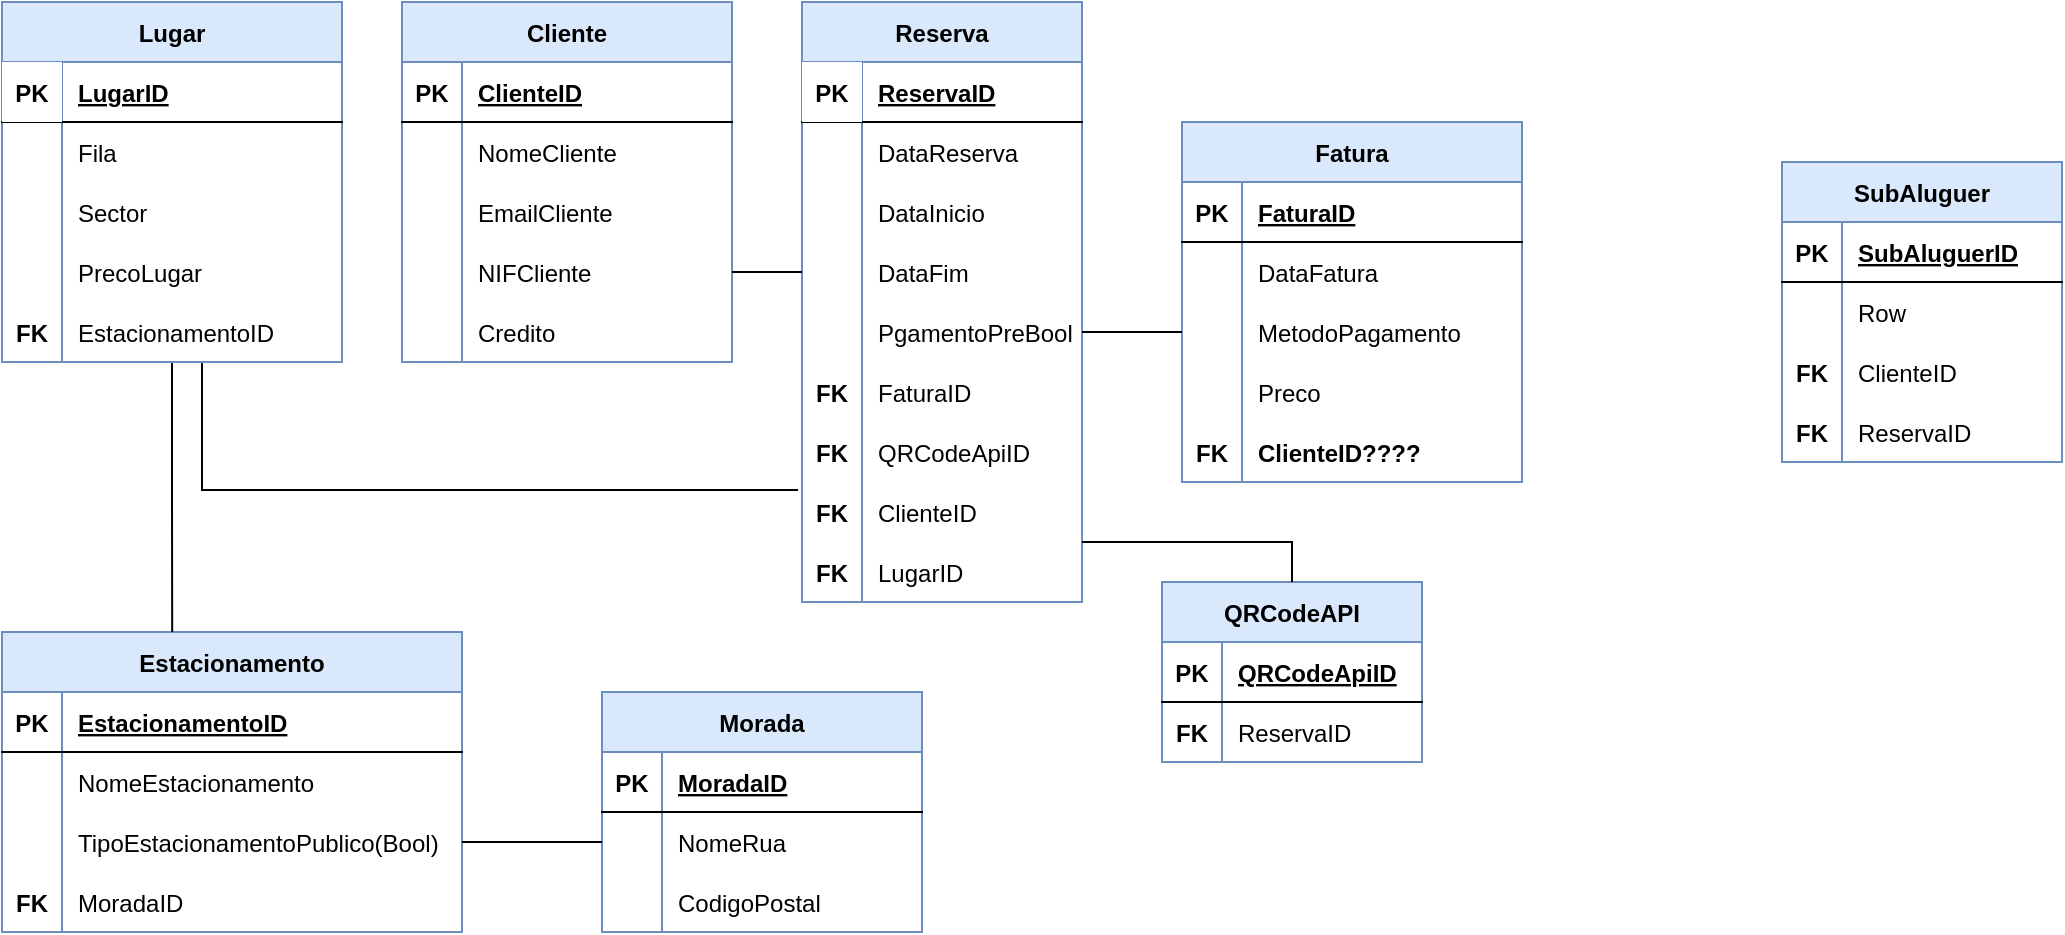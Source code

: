 <mxfile version="14.2.7" type="device"><diagram id="R2lEEEUBdFMjLlhIrx00" name="Page-1"><mxGraphModel dx="868" dy="450" grid="1" gridSize="10" guides="1" tooltips="1" connect="1" arrows="1" fold="1" page="1" pageScale="1" pageWidth="1169" pageHeight="827" math="0" shadow="0" extFonts="Permanent Marker^https://fonts.googleapis.com/css?family=Permanent+Marker"><root><mxCell id="0"/><mxCell id="1" parent="0"/><mxCell id="C-vyLk0tnHw3VtMMgP7b-2" value="Reserva" style="shape=table;startSize=30;container=1;collapsible=1;childLayout=tableLayout;fixedRows=1;rowLines=0;fontStyle=1;align=center;resizeLast=1;fillColor=#dae8fc;strokeColor=#6c8ebf;" parent="1" vertex="1"><mxGeometry x="420" y="20" width="140" height="300" as="geometry"/></mxCell><mxCell id="C-vyLk0tnHw3VtMMgP7b-3" value="" style="shape=partialRectangle;collapsible=0;dropTarget=0;pointerEvents=0;fillColor=none;points=[[0,0.5],[1,0.5]];portConstraint=eastwest;top=0;left=0;right=0;bottom=1;" parent="C-vyLk0tnHw3VtMMgP7b-2" vertex="1"><mxGeometry y="30" width="140" height="30" as="geometry"/></mxCell><mxCell id="C-vyLk0tnHw3VtMMgP7b-4" value="PK" style="shape=partialRectangle;overflow=hidden;connectable=0;top=0;left=0;bottom=0;right=0;fontStyle=1;" parent="C-vyLk0tnHw3VtMMgP7b-3" vertex="1"><mxGeometry width="30" height="30" as="geometry"/></mxCell><mxCell id="C-vyLk0tnHw3VtMMgP7b-5" value="ReservaID" style="shape=partialRectangle;overflow=hidden;connectable=0;fillColor=none;top=0;left=0;bottom=0;right=0;align=left;spacingLeft=6;fontStyle=5;" parent="C-vyLk0tnHw3VtMMgP7b-3" vertex="1"><mxGeometry x="30" width="110" height="30" as="geometry"/></mxCell><mxCell id="5DGqNaXaLJVmH2-DQKQj-67" value="" style="shape=partialRectangle;collapsible=0;dropTarget=0;pointerEvents=0;fillColor=none;top=0;left=0;bottom=0;right=0;points=[[0,0.5],[1,0.5]];portConstraint=eastwest;" vertex="1" parent="C-vyLk0tnHw3VtMMgP7b-2"><mxGeometry y="60" width="140" height="30" as="geometry"/></mxCell><mxCell id="5DGqNaXaLJVmH2-DQKQj-68" value="" style="shape=partialRectangle;connectable=0;fillColor=none;top=0;left=0;bottom=0;right=0;editable=1;overflow=hidden;" vertex="1" parent="5DGqNaXaLJVmH2-DQKQj-67"><mxGeometry width="30" height="30" as="geometry"/></mxCell><mxCell id="5DGqNaXaLJVmH2-DQKQj-69" value="DataReserva" style="shape=partialRectangle;connectable=0;fillColor=none;top=0;left=0;bottom=0;right=0;align=left;spacingLeft=6;overflow=hidden;" vertex="1" parent="5DGqNaXaLJVmH2-DQKQj-67"><mxGeometry x="30" width="110" height="30" as="geometry"/></mxCell><mxCell id="X6rjlb1_xEV-pPNUzTjB-77" value="" style="shape=partialRectangle;collapsible=0;dropTarget=0;pointerEvents=0;fillColor=none;top=0;left=0;bottom=0;right=0;points=[[0,0.5],[1,0.5]];portConstraint=eastwest;" parent="C-vyLk0tnHw3VtMMgP7b-2" vertex="1"><mxGeometry y="90" width="140" height="30" as="geometry"/></mxCell><mxCell id="X6rjlb1_xEV-pPNUzTjB-78" value="" style="shape=partialRectangle;connectable=0;fillColor=none;top=0;left=0;bottom=0;right=0;editable=1;overflow=hidden;" parent="X6rjlb1_xEV-pPNUzTjB-77" vertex="1"><mxGeometry width="30" height="30" as="geometry"/></mxCell><mxCell id="X6rjlb1_xEV-pPNUzTjB-79" value="DataInicio" style="shape=partialRectangle;connectable=0;fillColor=none;top=0;left=0;bottom=0;right=0;align=left;spacingLeft=6;overflow=hidden;" parent="X6rjlb1_xEV-pPNUzTjB-77" vertex="1"><mxGeometry x="30" width="110" height="30" as="geometry"/></mxCell><mxCell id="5DGqNaXaLJVmH2-DQKQj-35" value="" style="shape=partialRectangle;collapsible=0;dropTarget=0;pointerEvents=0;fillColor=none;top=0;left=0;bottom=0;right=0;points=[[0,0.5],[1,0.5]];portConstraint=eastwest;" vertex="1" parent="C-vyLk0tnHw3VtMMgP7b-2"><mxGeometry y="120" width="140" height="30" as="geometry"/></mxCell><mxCell id="5DGqNaXaLJVmH2-DQKQj-36" value="" style="shape=partialRectangle;connectable=0;fillColor=none;top=0;left=0;bottom=0;right=0;editable=1;overflow=hidden;" vertex="1" parent="5DGqNaXaLJVmH2-DQKQj-35"><mxGeometry width="30" height="30" as="geometry"/></mxCell><mxCell id="5DGqNaXaLJVmH2-DQKQj-37" value="DataFim" style="shape=partialRectangle;connectable=0;fillColor=none;top=0;left=0;bottom=0;right=0;align=left;spacingLeft=6;overflow=hidden;" vertex="1" parent="5DGqNaXaLJVmH2-DQKQj-35"><mxGeometry x="30" width="110" height="30" as="geometry"/></mxCell><mxCell id="5DGqNaXaLJVmH2-DQKQj-96" value="" style="shape=partialRectangle;collapsible=0;dropTarget=0;pointerEvents=0;fillColor=none;top=0;left=0;bottom=0;right=0;points=[[0,0.5],[1,0.5]];portConstraint=eastwest;" vertex="1" parent="C-vyLk0tnHw3VtMMgP7b-2"><mxGeometry y="150" width="140" height="30" as="geometry"/></mxCell><mxCell id="5DGqNaXaLJVmH2-DQKQj-97" value="" style="shape=partialRectangle;connectable=0;fillColor=none;top=0;left=0;bottom=0;right=0;editable=1;overflow=hidden;" vertex="1" parent="5DGqNaXaLJVmH2-DQKQj-96"><mxGeometry width="30" height="30" as="geometry"/></mxCell><mxCell id="5DGqNaXaLJVmH2-DQKQj-98" value="PgamentoPreBool" style="shape=partialRectangle;connectable=0;fillColor=none;top=0;left=0;bottom=0;right=0;align=left;spacingLeft=6;overflow=hidden;" vertex="1" parent="5DGqNaXaLJVmH2-DQKQj-96"><mxGeometry x="30" width="110" height="30" as="geometry"/></mxCell><mxCell id="5DGqNaXaLJVmH2-DQKQj-39" value="" style="shape=partialRectangle;collapsible=0;dropTarget=0;pointerEvents=0;fillColor=none;top=0;left=0;bottom=0;right=0;points=[[0,0.5],[1,0.5]];portConstraint=eastwest;" vertex="1" parent="C-vyLk0tnHw3VtMMgP7b-2"><mxGeometry y="180" width="140" height="30" as="geometry"/></mxCell><mxCell id="5DGqNaXaLJVmH2-DQKQj-40" value="FK" style="shape=partialRectangle;connectable=0;fillColor=none;top=0;left=0;bottom=0;right=0;fontStyle=1;overflow=hidden;" vertex="1" parent="5DGqNaXaLJVmH2-DQKQj-39"><mxGeometry width="30" height="30" as="geometry"/></mxCell><mxCell id="5DGqNaXaLJVmH2-DQKQj-41" value="FaturaID" style="shape=partialRectangle;connectable=0;fillColor=none;top=0;left=0;bottom=0;right=0;align=left;spacingLeft=6;fontStyle=0;overflow=hidden;" vertex="1" parent="5DGqNaXaLJVmH2-DQKQj-39"><mxGeometry x="30" width="110" height="30" as="geometry"/></mxCell><mxCell id="5DGqNaXaLJVmH2-DQKQj-42" value="" style="shape=partialRectangle;collapsible=0;dropTarget=0;pointerEvents=0;fillColor=none;top=0;left=0;bottom=0;right=0;points=[[0,0.5],[1,0.5]];portConstraint=eastwest;" vertex="1" parent="C-vyLk0tnHw3VtMMgP7b-2"><mxGeometry y="210" width="140" height="30" as="geometry"/></mxCell><mxCell id="5DGqNaXaLJVmH2-DQKQj-43" value="FK" style="shape=partialRectangle;connectable=0;fillColor=none;top=0;left=0;bottom=0;right=0;fontStyle=1;overflow=hidden;" vertex="1" parent="5DGqNaXaLJVmH2-DQKQj-42"><mxGeometry width="30" height="30" as="geometry"/></mxCell><mxCell id="5DGqNaXaLJVmH2-DQKQj-44" value="QRCodeApiID" style="shape=partialRectangle;connectable=0;fillColor=none;top=0;left=0;bottom=0;right=0;align=left;spacingLeft=6;fontStyle=0;overflow=hidden;" vertex="1" parent="5DGqNaXaLJVmH2-DQKQj-42"><mxGeometry x="30" width="110" height="30" as="geometry"/></mxCell><mxCell id="C-vyLk0tnHw3VtMMgP7b-6" value="" style="shape=partialRectangle;collapsible=0;dropTarget=0;pointerEvents=0;fillColor=none;points=[[0,0.5],[1,0.5]];portConstraint=eastwest;top=0;left=0;right=0;bottom=0;" parent="C-vyLk0tnHw3VtMMgP7b-2" vertex="1"><mxGeometry y="240" width="140" height="30" as="geometry"/></mxCell><mxCell id="C-vyLk0tnHw3VtMMgP7b-7" value="FK" style="shape=partialRectangle;overflow=hidden;connectable=0;fillColor=none;top=0;left=0;bottom=0;right=0;fontStyle=1" parent="C-vyLk0tnHw3VtMMgP7b-6" vertex="1"><mxGeometry width="30" height="30" as="geometry"/></mxCell><mxCell id="C-vyLk0tnHw3VtMMgP7b-8" value="ClienteID" style="shape=partialRectangle;overflow=hidden;connectable=0;fillColor=none;top=0;left=0;bottom=0;right=0;align=left;spacingLeft=6;" parent="C-vyLk0tnHw3VtMMgP7b-6" vertex="1"><mxGeometry x="30" width="110" height="30" as="geometry"/></mxCell><mxCell id="X6rjlb1_xEV-pPNUzTjB-43" value="" style="shape=partialRectangle;collapsible=0;dropTarget=0;pointerEvents=0;fillColor=none;top=0;left=0;bottom=0;right=0;points=[[0,0.5],[1,0.5]];portConstraint=eastwest;" parent="C-vyLk0tnHw3VtMMgP7b-2" vertex="1"><mxGeometry y="270" width="140" height="30" as="geometry"/></mxCell><mxCell id="X6rjlb1_xEV-pPNUzTjB-44" value="FK" style="shape=partialRectangle;connectable=0;fillColor=none;top=0;left=0;bottom=0;right=0;fontStyle=1;overflow=hidden;" parent="X6rjlb1_xEV-pPNUzTjB-43" vertex="1"><mxGeometry width="30" height="30" as="geometry"/></mxCell><mxCell id="X6rjlb1_xEV-pPNUzTjB-45" value="LugarID" style="shape=partialRectangle;connectable=0;fillColor=none;top=0;left=0;bottom=0;right=0;align=left;spacingLeft=6;fontStyle=0;overflow=hidden;" parent="X6rjlb1_xEV-pPNUzTjB-43" vertex="1"><mxGeometry x="30" width="110" height="30" as="geometry"/></mxCell><mxCell id="C-vyLk0tnHw3VtMMgP7b-13" value="Estacionamento" style="shape=table;startSize=30;container=1;collapsible=1;childLayout=tableLayout;fixedRows=1;rowLines=0;fontStyle=1;align=center;resizeLast=1;fillColor=#dae8fc;strokeColor=#6c8ebf;" parent="1" vertex="1"><mxGeometry x="20" y="335" width="230" height="150" as="geometry"/></mxCell><mxCell id="C-vyLk0tnHw3VtMMgP7b-14" value="" style="shape=partialRectangle;collapsible=0;dropTarget=0;pointerEvents=0;fillColor=none;points=[[0,0.5],[1,0.5]];portConstraint=eastwest;top=0;left=0;right=0;bottom=1;" parent="C-vyLk0tnHw3VtMMgP7b-13" vertex="1"><mxGeometry y="30" width="230" height="30" as="geometry"/></mxCell><mxCell id="C-vyLk0tnHw3VtMMgP7b-15" value="PK" style="shape=partialRectangle;overflow=hidden;connectable=0;fillColor=none;top=0;left=0;bottom=0;right=0;fontStyle=1;" parent="C-vyLk0tnHw3VtMMgP7b-14" vertex="1"><mxGeometry width="30" height="30" as="geometry"/></mxCell><mxCell id="C-vyLk0tnHw3VtMMgP7b-16" value="EstacionamentoID" style="shape=partialRectangle;overflow=hidden;connectable=0;fillColor=none;top=0;left=0;bottom=0;right=0;align=left;spacingLeft=6;fontStyle=5;" parent="C-vyLk0tnHw3VtMMgP7b-14" vertex="1"><mxGeometry x="30" width="200" height="30" as="geometry"/></mxCell><mxCell id="5DGqNaXaLJVmH2-DQKQj-21" value="" style="shape=partialRectangle;collapsible=0;dropTarget=0;pointerEvents=0;fillColor=none;top=0;left=0;bottom=0;right=0;points=[[0,0.5],[1,0.5]];portConstraint=eastwest;" vertex="1" parent="C-vyLk0tnHw3VtMMgP7b-13"><mxGeometry y="60" width="230" height="30" as="geometry"/></mxCell><mxCell id="5DGqNaXaLJVmH2-DQKQj-22" value="" style="shape=partialRectangle;connectable=0;fillColor=none;top=0;left=0;bottom=0;right=0;editable=1;overflow=hidden;" vertex="1" parent="5DGqNaXaLJVmH2-DQKQj-21"><mxGeometry width="30" height="30" as="geometry"/></mxCell><mxCell id="5DGqNaXaLJVmH2-DQKQj-23" value="NomeEstacionamento" style="shape=partialRectangle;connectable=0;fillColor=none;top=0;left=0;bottom=0;right=0;align=left;spacingLeft=6;overflow=hidden;" vertex="1" parent="5DGqNaXaLJVmH2-DQKQj-21"><mxGeometry x="30" width="200" height="30" as="geometry"/></mxCell><mxCell id="5DGqNaXaLJVmH2-DQKQj-93" value="" style="shape=partialRectangle;collapsible=0;dropTarget=0;pointerEvents=0;fillColor=none;top=0;left=0;bottom=0;right=0;points=[[0,0.5],[1,0.5]];portConstraint=eastwest;" vertex="1" parent="C-vyLk0tnHw3VtMMgP7b-13"><mxGeometry y="90" width="230" height="30" as="geometry"/></mxCell><mxCell id="5DGqNaXaLJVmH2-DQKQj-94" value="" style="shape=partialRectangle;connectable=0;fillColor=none;top=0;left=0;bottom=0;right=0;fontStyle=1;overflow=hidden;" vertex="1" parent="5DGqNaXaLJVmH2-DQKQj-93"><mxGeometry width="30" height="30" as="geometry"/></mxCell><mxCell id="5DGqNaXaLJVmH2-DQKQj-95" value="TipoEstacionamentoPublico(Bool)" style="shape=partialRectangle;connectable=0;fillColor=none;top=0;left=0;bottom=0;right=0;align=left;spacingLeft=6;fontStyle=0;overflow=hidden;" vertex="1" parent="5DGqNaXaLJVmH2-DQKQj-93"><mxGeometry x="30" width="200" height="30" as="geometry"/></mxCell><mxCell id="5DGqNaXaLJVmH2-DQKQj-15" value="" style="shape=partialRectangle;collapsible=0;dropTarget=0;pointerEvents=0;fillColor=none;top=0;left=0;bottom=0;right=0;points=[[0,0.5],[1,0.5]];portConstraint=eastwest;" vertex="1" parent="C-vyLk0tnHw3VtMMgP7b-13"><mxGeometry y="120" width="230" height="30" as="geometry"/></mxCell><mxCell id="5DGqNaXaLJVmH2-DQKQj-16" value="FK" style="shape=partialRectangle;connectable=0;fillColor=none;top=0;left=0;bottom=0;right=0;fontStyle=1;overflow=hidden;" vertex="1" parent="5DGqNaXaLJVmH2-DQKQj-15"><mxGeometry width="30" height="30" as="geometry"/></mxCell><mxCell id="5DGqNaXaLJVmH2-DQKQj-17" value="MoradaID" style="shape=partialRectangle;connectable=0;fillColor=none;top=0;left=0;bottom=0;right=0;align=left;spacingLeft=6;fontStyle=0;overflow=hidden;" vertex="1" parent="5DGqNaXaLJVmH2-DQKQj-15"><mxGeometry x="30" width="200" height="30" as="geometry"/></mxCell><mxCell id="5DGqNaXaLJVmH2-DQKQj-110" style="edgeStyle=orthogonalEdgeStyle;rounded=0;orthogonalLoop=1;jettySize=auto;html=1;entryX=-0.014;entryY=0.133;entryDx=0;entryDy=0;entryPerimeter=0;endArrow=none;endFill=0;" edge="1" parent="1" source="C-vyLk0tnHw3VtMMgP7b-23" target="C-vyLk0tnHw3VtMMgP7b-6"><mxGeometry relative="1" as="geometry"><Array as="points"><mxPoint x="120" y="264"/></Array></mxGeometry></mxCell><mxCell id="5DGqNaXaLJVmH2-DQKQj-111" style="edgeStyle=orthogonalEdgeStyle;rounded=0;orthogonalLoop=1;jettySize=auto;html=1;entryX=0.37;entryY=0;entryDx=0;entryDy=0;entryPerimeter=0;endArrow=none;endFill=0;" edge="1" parent="1" source="C-vyLk0tnHw3VtMMgP7b-23" target="C-vyLk0tnHw3VtMMgP7b-13"><mxGeometry relative="1" as="geometry"/></mxCell><mxCell id="C-vyLk0tnHw3VtMMgP7b-23" value="Lugar" style="shape=table;startSize=30;container=1;collapsible=1;childLayout=tableLayout;fixedRows=1;rowLines=0;fontStyle=1;align=center;resizeLast=1;fillColor=#dae8fc;strokeColor=#6c8ebf;" parent="1" vertex="1"><mxGeometry x="20" y="20" width="170" height="180" as="geometry"/></mxCell><mxCell id="C-vyLk0tnHw3VtMMgP7b-24" value="" style="shape=partialRectangle;collapsible=0;dropTarget=0;pointerEvents=0;fillColor=none;points=[[0,0.5],[1,0.5]];portConstraint=eastwest;top=0;left=0;right=0;bottom=1;" parent="C-vyLk0tnHw3VtMMgP7b-23" vertex="1"><mxGeometry y="30" width="170" height="30" as="geometry"/></mxCell><mxCell id="C-vyLk0tnHw3VtMMgP7b-25" value="PK" style="shape=partialRectangle;overflow=hidden;connectable=0;top=0;left=0;bottom=0;right=0;fontStyle=1;" parent="C-vyLk0tnHw3VtMMgP7b-24" vertex="1"><mxGeometry width="30" height="30" as="geometry"/></mxCell><mxCell id="C-vyLk0tnHw3VtMMgP7b-26" value="LugarID" style="shape=partialRectangle;overflow=hidden;connectable=0;fillColor=none;top=0;left=0;bottom=0;right=0;align=left;spacingLeft=6;fontStyle=5;" parent="C-vyLk0tnHw3VtMMgP7b-24" vertex="1"><mxGeometry x="30" width="140" height="30" as="geometry"/></mxCell><mxCell id="C-vyLk0tnHw3VtMMgP7b-27" value="" style="shape=partialRectangle;collapsible=0;dropTarget=0;pointerEvents=0;fillColor=none;points=[[0,0.5],[1,0.5]];portConstraint=eastwest;top=0;left=0;right=0;bottom=0;" parent="C-vyLk0tnHw3VtMMgP7b-23" vertex="1"><mxGeometry y="60" width="170" height="30" as="geometry"/></mxCell><mxCell id="C-vyLk0tnHw3VtMMgP7b-28" value="" style="shape=partialRectangle;overflow=hidden;connectable=0;fillColor=none;top=0;left=0;bottom=0;right=0;" parent="C-vyLk0tnHw3VtMMgP7b-27" vertex="1"><mxGeometry width="30" height="30" as="geometry"/></mxCell><mxCell id="C-vyLk0tnHw3VtMMgP7b-29" value="Fila" style="shape=partialRectangle;overflow=hidden;connectable=0;fillColor=none;top=0;left=0;bottom=0;right=0;align=left;spacingLeft=6;" parent="C-vyLk0tnHw3VtMMgP7b-27" vertex="1"><mxGeometry x="30" width="140" height="30" as="geometry"/></mxCell><mxCell id="ItJQU1JmfkR8kFIghyEQ-9" value="" style="shape=partialRectangle;collapsible=0;dropTarget=0;pointerEvents=0;fillColor=none;top=0;left=0;bottom=0;right=0;points=[[0,0.5],[1,0.5]];portConstraint=eastwest;" parent="C-vyLk0tnHw3VtMMgP7b-23" vertex="1"><mxGeometry y="90" width="170" height="30" as="geometry"/></mxCell><mxCell id="ItJQU1JmfkR8kFIghyEQ-10" value="" style="shape=partialRectangle;connectable=0;fillColor=none;top=0;left=0;bottom=0;right=0;editable=1;overflow=hidden;" parent="ItJQU1JmfkR8kFIghyEQ-9" vertex="1"><mxGeometry width="30" height="30" as="geometry"/></mxCell><mxCell id="ItJQU1JmfkR8kFIghyEQ-11" value="Sector" style="shape=partialRectangle;connectable=0;fillColor=none;top=0;left=0;bottom=0;right=0;align=left;spacingLeft=6;overflow=hidden;" parent="ItJQU1JmfkR8kFIghyEQ-9" vertex="1"><mxGeometry x="30" width="140" height="30" as="geometry"/></mxCell><mxCell id="ItJQU1JmfkR8kFIghyEQ-36" value="" style="shape=partialRectangle;collapsible=0;dropTarget=0;pointerEvents=0;fillColor=none;top=0;left=0;bottom=0;right=0;points=[[0,0.5],[1,0.5]];portConstraint=eastwest;" parent="C-vyLk0tnHw3VtMMgP7b-23" vertex="1"><mxGeometry y="120" width="170" height="30" as="geometry"/></mxCell><mxCell id="ItJQU1JmfkR8kFIghyEQ-37" value="" style="shape=partialRectangle;connectable=0;fillColor=none;top=0;left=0;bottom=0;right=0;editable=1;overflow=hidden;" parent="ItJQU1JmfkR8kFIghyEQ-36" vertex="1"><mxGeometry width="30" height="30" as="geometry"/></mxCell><mxCell id="ItJQU1JmfkR8kFIghyEQ-38" value="PrecoLugar" style="shape=partialRectangle;connectable=0;fillColor=none;top=0;left=0;bottom=0;right=0;align=left;spacingLeft=6;overflow=hidden;" parent="ItJQU1JmfkR8kFIghyEQ-36" vertex="1"><mxGeometry x="30" width="140" height="30" as="geometry"/></mxCell><mxCell id="X6rjlb1_xEV-pPNUzTjB-40" value="" style="shape=partialRectangle;collapsible=0;dropTarget=0;pointerEvents=0;fillColor=none;top=0;left=0;bottom=0;right=0;points=[[0,0.5],[1,0.5]];portConstraint=eastwest;" parent="C-vyLk0tnHw3VtMMgP7b-23" vertex="1"><mxGeometry y="150" width="170" height="30" as="geometry"/></mxCell><mxCell id="X6rjlb1_xEV-pPNUzTjB-41" value="FK" style="shape=partialRectangle;connectable=0;fillColor=none;top=0;left=0;bottom=0;right=0;fontStyle=1;overflow=hidden;" parent="X6rjlb1_xEV-pPNUzTjB-40" vertex="1"><mxGeometry width="30" height="30" as="geometry"/></mxCell><mxCell id="X6rjlb1_xEV-pPNUzTjB-42" value="EstacionamentoID" style="shape=partialRectangle;connectable=0;fillColor=none;top=0;left=0;bottom=0;right=0;align=left;spacingLeft=6;fontStyle=0;overflow=hidden;" parent="X6rjlb1_xEV-pPNUzTjB-40" vertex="1"><mxGeometry x="30" width="140" height="30" as="geometry"/></mxCell><mxCell id="ItJQU1JmfkR8kFIghyEQ-13" value="Cliente" style="shape=table;startSize=30;container=1;collapsible=1;childLayout=tableLayout;fixedRows=1;rowLines=0;fontStyle=1;align=center;resizeLast=1;fillColor=#dae8fc;strokeColor=#6c8ebf;" parent="1" vertex="1"><mxGeometry x="220" y="20" width="165" height="180" as="geometry"/></mxCell><mxCell id="ItJQU1JmfkR8kFIghyEQ-14" value="" style="shape=partialRectangle;collapsible=0;dropTarget=0;pointerEvents=0;fillColor=none;points=[[0,0.5],[1,0.5]];portConstraint=eastwest;top=0;left=0;right=0;bottom=1;" parent="ItJQU1JmfkR8kFIghyEQ-13" vertex="1"><mxGeometry y="30" width="165" height="30" as="geometry"/></mxCell><mxCell id="ItJQU1JmfkR8kFIghyEQ-15" value="PK" style="shape=partialRectangle;overflow=hidden;connectable=0;fillColor=none;top=0;left=0;bottom=0;right=0;fontStyle=1;" parent="ItJQU1JmfkR8kFIghyEQ-14" vertex="1"><mxGeometry width="30" height="30" as="geometry"/></mxCell><mxCell id="ItJQU1JmfkR8kFIghyEQ-16" value="ClienteID" style="shape=partialRectangle;overflow=hidden;connectable=0;fillColor=none;top=0;left=0;bottom=0;right=0;align=left;spacingLeft=6;fontStyle=5;" parent="ItJQU1JmfkR8kFIghyEQ-14" vertex="1"><mxGeometry x="30" width="135" height="30" as="geometry"/></mxCell><mxCell id="ItJQU1JmfkR8kFIghyEQ-17" value="" style="shape=partialRectangle;collapsible=0;dropTarget=0;pointerEvents=0;fillColor=none;points=[[0,0.5],[1,0.5]];portConstraint=eastwest;top=0;left=0;right=0;bottom=0;" parent="ItJQU1JmfkR8kFIghyEQ-13" vertex="1"><mxGeometry y="60" width="165" height="30" as="geometry"/></mxCell><mxCell id="ItJQU1JmfkR8kFIghyEQ-18" value="" style="shape=partialRectangle;overflow=hidden;connectable=0;fillColor=none;top=0;left=0;bottom=0;right=0;" parent="ItJQU1JmfkR8kFIghyEQ-17" vertex="1"><mxGeometry width="30" height="30" as="geometry"/></mxCell><mxCell id="ItJQU1JmfkR8kFIghyEQ-19" value="NomeCliente" style="shape=partialRectangle;overflow=hidden;connectable=0;fillColor=none;top=0;left=0;bottom=0;right=0;align=left;spacingLeft=6;" parent="ItJQU1JmfkR8kFIghyEQ-17" vertex="1"><mxGeometry x="30" width="135" height="30" as="geometry"/></mxCell><mxCell id="ItJQU1JmfkR8kFIghyEQ-20" value="" style="shape=partialRectangle;collapsible=0;dropTarget=0;pointerEvents=0;fillColor=none;points=[[0,0.5],[1,0.5]];portConstraint=eastwest;top=0;left=0;right=0;bottom=0;" parent="ItJQU1JmfkR8kFIghyEQ-13" vertex="1"><mxGeometry y="90" width="165" height="30" as="geometry"/></mxCell><mxCell id="ItJQU1JmfkR8kFIghyEQ-21" value="" style="shape=partialRectangle;overflow=hidden;connectable=0;fillColor=none;top=0;left=0;bottom=0;right=0;" parent="ItJQU1JmfkR8kFIghyEQ-20" vertex="1"><mxGeometry width="30" height="30" as="geometry"/></mxCell><mxCell id="ItJQU1JmfkR8kFIghyEQ-22" value="EmailCliente" style="shape=partialRectangle;overflow=hidden;connectable=0;fillColor=none;top=0;left=0;bottom=0;right=0;align=left;spacingLeft=6;" parent="ItJQU1JmfkR8kFIghyEQ-20" vertex="1"><mxGeometry x="30" width="135" height="30" as="geometry"/></mxCell><mxCell id="ItJQU1JmfkR8kFIghyEQ-30" value="" style="shape=partialRectangle;collapsible=0;dropTarget=0;pointerEvents=0;fillColor=none;top=0;left=0;bottom=0;right=0;points=[[0,0.5],[1,0.5]];portConstraint=eastwest;" parent="ItJQU1JmfkR8kFIghyEQ-13" vertex="1"><mxGeometry y="120" width="165" height="30" as="geometry"/></mxCell><mxCell id="ItJQU1JmfkR8kFIghyEQ-31" value="" style="shape=partialRectangle;connectable=0;fillColor=none;top=0;left=0;bottom=0;right=0;editable=1;overflow=hidden;" parent="ItJQU1JmfkR8kFIghyEQ-30" vertex="1"><mxGeometry width="30" height="30" as="geometry"/></mxCell><mxCell id="ItJQU1JmfkR8kFIghyEQ-32" value="NIFCliente" style="shape=partialRectangle;connectable=0;fillColor=none;top=0;left=0;bottom=0;right=0;align=left;spacingLeft=6;overflow=hidden;" parent="ItJQU1JmfkR8kFIghyEQ-30" vertex="1"><mxGeometry x="30" width="135" height="30" as="geometry"/></mxCell><mxCell id="X6rjlb1_xEV-pPNUzTjB-86" value="" style="shape=partialRectangle;collapsible=0;dropTarget=0;pointerEvents=0;fillColor=none;top=0;left=0;bottom=0;right=0;points=[[0,0.5],[1,0.5]];portConstraint=eastwest;" parent="ItJQU1JmfkR8kFIghyEQ-13" vertex="1"><mxGeometry y="150" width="165" height="30" as="geometry"/></mxCell><mxCell id="X6rjlb1_xEV-pPNUzTjB-87" value="" style="shape=partialRectangle;connectable=0;fillColor=none;top=0;left=0;bottom=0;right=0;editable=1;overflow=hidden;" parent="X6rjlb1_xEV-pPNUzTjB-86" vertex="1"><mxGeometry width="30" height="30" as="geometry"/></mxCell><mxCell id="X6rjlb1_xEV-pPNUzTjB-88" value="Credito" style="shape=partialRectangle;connectable=0;fillColor=none;top=0;left=0;bottom=0;right=0;align=left;spacingLeft=6;overflow=hidden;" parent="X6rjlb1_xEV-pPNUzTjB-86" vertex="1"><mxGeometry x="30" width="135" height="30" as="geometry"/></mxCell><mxCell id="ItJQU1JmfkR8kFIghyEQ-64" value="Fatura" style="shape=table;startSize=30;container=1;collapsible=1;childLayout=tableLayout;fixedRows=1;rowLines=0;fontStyle=1;align=center;resizeLast=1;fillColor=#dae8fc;strokeColor=#6c8ebf;" parent="1" vertex="1"><mxGeometry x="610" y="80" width="170" height="180" as="geometry"/></mxCell><mxCell id="ItJQU1JmfkR8kFIghyEQ-65" value="" style="shape=partialRectangle;collapsible=0;dropTarget=0;pointerEvents=0;fillColor=none;points=[[0,0.5],[1,0.5]];portConstraint=eastwest;top=0;left=0;right=0;bottom=1;" parent="ItJQU1JmfkR8kFIghyEQ-64" vertex="1"><mxGeometry y="30" width="170" height="30" as="geometry"/></mxCell><mxCell id="ItJQU1JmfkR8kFIghyEQ-66" value="PK" style="shape=partialRectangle;overflow=hidden;connectable=0;fillColor=none;top=0;left=0;bottom=0;right=0;fontStyle=1;" parent="ItJQU1JmfkR8kFIghyEQ-65" vertex="1"><mxGeometry width="30" height="30" as="geometry"/></mxCell><mxCell id="ItJQU1JmfkR8kFIghyEQ-67" value="FaturaID" style="shape=partialRectangle;overflow=hidden;connectable=0;fillColor=none;top=0;left=0;bottom=0;right=0;align=left;spacingLeft=6;fontStyle=5;" parent="ItJQU1JmfkR8kFIghyEQ-65" vertex="1"><mxGeometry x="30" width="140" height="30" as="geometry"/></mxCell><mxCell id="5DGqNaXaLJVmH2-DQKQj-64" value="" style="shape=partialRectangle;collapsible=0;dropTarget=0;pointerEvents=0;fillColor=none;top=0;left=0;bottom=0;right=0;points=[[0,0.5],[1,0.5]];portConstraint=eastwest;" vertex="1" parent="ItJQU1JmfkR8kFIghyEQ-64"><mxGeometry y="60" width="170" height="30" as="geometry"/></mxCell><mxCell id="5DGqNaXaLJVmH2-DQKQj-65" value="" style="shape=partialRectangle;connectable=0;fillColor=none;top=0;left=0;bottom=0;right=0;editable=1;overflow=hidden;" vertex="1" parent="5DGqNaXaLJVmH2-DQKQj-64"><mxGeometry width="30" height="30" as="geometry"/></mxCell><mxCell id="5DGqNaXaLJVmH2-DQKQj-66" value="DataFatura" style="shape=partialRectangle;connectable=0;fillColor=none;top=0;left=0;bottom=0;right=0;align=left;spacingLeft=6;overflow=hidden;" vertex="1" parent="5DGqNaXaLJVmH2-DQKQj-64"><mxGeometry x="30" width="140" height="30" as="geometry"/></mxCell><mxCell id="ItJQU1JmfkR8kFIghyEQ-71" value="" style="shape=partialRectangle;collapsible=0;dropTarget=0;pointerEvents=0;fillColor=none;points=[[0,0.5],[1,0.5]];portConstraint=eastwest;top=0;left=0;right=0;bottom=0;" parent="ItJQU1JmfkR8kFIghyEQ-64" vertex="1"><mxGeometry y="90" width="170" height="30" as="geometry"/></mxCell><mxCell id="ItJQU1JmfkR8kFIghyEQ-72" value="" style="shape=partialRectangle;overflow=hidden;connectable=0;fillColor=none;top=0;left=0;bottom=0;right=0;" parent="ItJQU1JmfkR8kFIghyEQ-71" vertex="1"><mxGeometry width="30" height="30" as="geometry"/></mxCell><mxCell id="ItJQU1JmfkR8kFIghyEQ-73" value="MetodoPagamento" style="shape=partialRectangle;overflow=hidden;connectable=0;fillColor=none;top=0;left=0;bottom=0;right=0;align=left;spacingLeft=6;" parent="ItJQU1JmfkR8kFIghyEQ-71" vertex="1"><mxGeometry x="30" width="140" height="30" as="geometry"/></mxCell><mxCell id="5DGqNaXaLJVmH2-DQKQj-74" value="" style="shape=partialRectangle;collapsible=0;dropTarget=0;pointerEvents=0;fillColor=none;top=0;left=0;bottom=0;right=0;points=[[0,0.5],[1,0.5]];portConstraint=eastwest;" vertex="1" parent="ItJQU1JmfkR8kFIghyEQ-64"><mxGeometry y="120" width="170" height="30" as="geometry"/></mxCell><mxCell id="5DGqNaXaLJVmH2-DQKQj-75" value="" style="shape=partialRectangle;connectable=0;fillColor=none;top=0;left=0;bottom=0;right=0;editable=1;overflow=hidden;" vertex="1" parent="5DGqNaXaLJVmH2-DQKQj-74"><mxGeometry width="30" height="30" as="geometry"/></mxCell><mxCell id="5DGqNaXaLJVmH2-DQKQj-76" value="Preco" style="shape=partialRectangle;connectable=0;fillColor=none;top=0;left=0;bottom=0;right=0;align=left;spacingLeft=6;overflow=hidden;" vertex="1" parent="5DGqNaXaLJVmH2-DQKQj-74"><mxGeometry x="30" width="140" height="30" as="geometry"/></mxCell><mxCell id="X6rjlb1_xEV-pPNUzTjB-197" value="" style="shape=partialRectangle;collapsible=0;dropTarget=0;pointerEvents=0;fillColor=none;top=0;left=0;bottom=0;right=0;points=[[0,0.5],[1,0.5]];portConstraint=eastwest;" parent="ItJQU1JmfkR8kFIghyEQ-64" vertex="1"><mxGeometry y="150" width="170" height="30" as="geometry"/></mxCell><mxCell id="X6rjlb1_xEV-pPNUzTjB-198" value="FK" style="shape=partialRectangle;connectable=0;fillColor=none;top=0;left=0;bottom=0;right=0;fontStyle=1;overflow=hidden;" parent="X6rjlb1_xEV-pPNUzTjB-197" vertex="1"><mxGeometry width="30" height="30" as="geometry"/></mxCell><mxCell id="X6rjlb1_xEV-pPNUzTjB-199" value="ClienteID????" style="shape=partialRectangle;connectable=0;fillColor=none;top=0;left=0;bottom=0;right=0;align=left;spacingLeft=6;fontStyle=1;overflow=hidden;" parent="X6rjlb1_xEV-pPNUzTjB-197" vertex="1"><mxGeometry x="30" width="140" height="30" as="geometry"/></mxCell><mxCell id="eAo-pjNL4jUqpqGXnx3b-1" value="Morada" style="shape=table;startSize=30;container=1;collapsible=1;childLayout=tableLayout;fixedRows=1;rowLines=0;fontStyle=1;align=center;resizeLast=1;fillColor=#dae8fc;strokeColor=#6c8ebf;" parent="1" vertex="1"><mxGeometry x="320" y="365" width="160" height="120" as="geometry"/></mxCell><mxCell id="eAo-pjNL4jUqpqGXnx3b-2" value="" style="shape=partialRectangle;collapsible=0;dropTarget=0;pointerEvents=0;fillColor=none;points=[[0,0.5],[1,0.5]];portConstraint=eastwest;top=0;left=0;right=0;bottom=1;" parent="eAo-pjNL4jUqpqGXnx3b-1" vertex="1"><mxGeometry y="30" width="160" height="30" as="geometry"/></mxCell><mxCell id="eAo-pjNL4jUqpqGXnx3b-3" value="PK" style="shape=partialRectangle;overflow=hidden;connectable=0;fillColor=none;top=0;left=0;bottom=0;right=0;fontStyle=1;" parent="eAo-pjNL4jUqpqGXnx3b-2" vertex="1"><mxGeometry width="30" height="30" as="geometry"/></mxCell><mxCell id="eAo-pjNL4jUqpqGXnx3b-4" value="MoradaID" style="shape=partialRectangle;overflow=hidden;connectable=0;fillColor=none;top=0;left=0;bottom=0;right=0;align=left;spacingLeft=6;fontStyle=5;" parent="eAo-pjNL4jUqpqGXnx3b-2" vertex="1"><mxGeometry x="30" width="130" height="30" as="geometry"/></mxCell><mxCell id="X6rjlb1_xEV-pPNUzTjB-49" value="" style="shape=partialRectangle;collapsible=0;dropTarget=0;pointerEvents=0;fillColor=none;top=0;left=0;bottom=0;right=0;points=[[0,0.5],[1,0.5]];portConstraint=eastwest;" parent="eAo-pjNL4jUqpqGXnx3b-1" vertex="1"><mxGeometry y="60" width="160" height="30" as="geometry"/></mxCell><mxCell id="X6rjlb1_xEV-pPNUzTjB-50" value="" style="shape=partialRectangle;connectable=0;fillColor=none;top=0;left=0;bottom=0;right=0;editable=1;overflow=hidden;" parent="X6rjlb1_xEV-pPNUzTjB-49" vertex="1"><mxGeometry width="30" height="30" as="geometry"/></mxCell><mxCell id="X6rjlb1_xEV-pPNUzTjB-51" value="NomeRua" style="shape=partialRectangle;connectable=0;fillColor=none;top=0;left=0;bottom=0;right=0;align=left;spacingLeft=6;overflow=hidden;" parent="X6rjlb1_xEV-pPNUzTjB-49" vertex="1"><mxGeometry x="30" width="130" height="30" as="geometry"/></mxCell><mxCell id="X6rjlb1_xEV-pPNUzTjB-52" value="" style="shape=partialRectangle;collapsible=0;dropTarget=0;pointerEvents=0;fillColor=none;top=0;left=0;bottom=0;right=0;points=[[0,0.5],[1,0.5]];portConstraint=eastwest;" parent="eAo-pjNL4jUqpqGXnx3b-1" vertex="1"><mxGeometry y="90" width="160" height="30" as="geometry"/></mxCell><mxCell id="X6rjlb1_xEV-pPNUzTjB-53" value="" style="shape=partialRectangle;connectable=0;fillColor=none;top=0;left=0;bottom=0;right=0;editable=1;overflow=hidden;" parent="X6rjlb1_xEV-pPNUzTjB-52" vertex="1"><mxGeometry width="30" height="30" as="geometry"/></mxCell><mxCell id="X6rjlb1_xEV-pPNUzTjB-54" value="CodigoPostal" style="shape=partialRectangle;connectable=0;fillColor=none;top=0;left=0;bottom=0;right=0;align=left;spacingLeft=6;overflow=hidden;" parent="X6rjlb1_xEV-pPNUzTjB-52" vertex="1"><mxGeometry x="30" width="130" height="30" as="geometry"/></mxCell><mxCell id="X6rjlb1_xEV-pPNUzTjB-58" value="SubAluguer" style="shape=table;startSize=30;container=1;collapsible=1;childLayout=tableLayout;fixedRows=1;rowLines=0;fontStyle=1;align=center;resizeLast=1;fillColor=#dae8fc;strokeColor=#6c8ebf;" parent="1" vertex="1"><mxGeometry x="910" y="100" width="140" height="150" as="geometry"/></mxCell><mxCell id="X6rjlb1_xEV-pPNUzTjB-59" value="" style="shape=partialRectangle;collapsible=0;dropTarget=0;pointerEvents=0;fillColor=none;points=[[0,0.5],[1,0.5]];portConstraint=eastwest;top=0;left=0;right=0;bottom=1;" parent="X6rjlb1_xEV-pPNUzTjB-58" vertex="1"><mxGeometry y="30" width="140" height="30" as="geometry"/></mxCell><mxCell id="X6rjlb1_xEV-pPNUzTjB-60" value="PK" style="shape=partialRectangle;overflow=hidden;connectable=0;fillColor=none;top=0;left=0;bottom=0;right=0;fontStyle=1;" parent="X6rjlb1_xEV-pPNUzTjB-59" vertex="1"><mxGeometry width="30" height="30" as="geometry"/></mxCell><mxCell id="X6rjlb1_xEV-pPNUzTjB-61" value="SubAluguerID" style="shape=partialRectangle;overflow=hidden;connectable=0;fillColor=none;top=0;left=0;bottom=0;right=0;align=left;spacingLeft=6;fontStyle=5;" parent="X6rjlb1_xEV-pPNUzTjB-59" vertex="1"><mxGeometry x="30" width="110" height="30" as="geometry"/></mxCell><mxCell id="5DGqNaXaLJVmH2-DQKQj-99" value="" style="shape=partialRectangle;collapsible=0;dropTarget=0;pointerEvents=0;fillColor=none;top=0;left=0;bottom=0;right=0;points=[[0,0.5],[1,0.5]];portConstraint=eastwest;" vertex="1" parent="X6rjlb1_xEV-pPNUzTjB-58"><mxGeometry y="60" width="140" height="30" as="geometry"/></mxCell><mxCell id="5DGqNaXaLJVmH2-DQKQj-100" value="" style="shape=partialRectangle;connectable=0;fillColor=none;top=0;left=0;bottom=0;right=0;editable=1;overflow=hidden;" vertex="1" parent="5DGqNaXaLJVmH2-DQKQj-99"><mxGeometry width="30" height="30" as="geometry"/></mxCell><mxCell id="5DGqNaXaLJVmH2-DQKQj-101" value="Row" style="shape=partialRectangle;connectable=0;fillColor=none;top=0;left=0;bottom=0;right=0;align=left;spacingLeft=6;overflow=hidden;" vertex="1" parent="5DGqNaXaLJVmH2-DQKQj-99"><mxGeometry x="30" width="110" height="30" as="geometry"/></mxCell><mxCell id="5DGqNaXaLJVmH2-DQKQj-1" value="" style="shape=partialRectangle;collapsible=0;dropTarget=0;pointerEvents=0;fillColor=none;top=0;left=0;bottom=0;right=0;points=[[0,0.5],[1,0.5]];portConstraint=eastwest;" vertex="1" parent="X6rjlb1_xEV-pPNUzTjB-58"><mxGeometry y="90" width="140" height="30" as="geometry"/></mxCell><mxCell id="5DGqNaXaLJVmH2-DQKQj-2" value="FK" style="shape=partialRectangle;connectable=0;fillColor=none;top=0;left=0;bottom=0;right=0;fontStyle=1;overflow=hidden;" vertex="1" parent="5DGqNaXaLJVmH2-DQKQj-1"><mxGeometry width="30" height="30" as="geometry"/></mxCell><mxCell id="5DGqNaXaLJVmH2-DQKQj-3" value="ClienteID" style="shape=partialRectangle;connectable=0;fillColor=none;top=0;left=0;bottom=0;right=0;align=left;spacingLeft=6;fontStyle=0;overflow=hidden;" vertex="1" parent="5DGqNaXaLJVmH2-DQKQj-1"><mxGeometry x="30" width="110" height="30" as="geometry"/></mxCell><mxCell id="X6rjlb1_xEV-pPNUzTjB-71" value="" style="shape=partialRectangle;collapsible=0;dropTarget=0;pointerEvents=0;fillColor=none;top=0;left=0;bottom=0;right=0;points=[[0,0.5],[1,0.5]];portConstraint=eastwest;" parent="X6rjlb1_xEV-pPNUzTjB-58" vertex="1"><mxGeometry y="120" width="140" height="30" as="geometry"/></mxCell><mxCell id="X6rjlb1_xEV-pPNUzTjB-72" value="FK" style="shape=partialRectangle;connectable=0;fillColor=none;top=0;left=0;bottom=0;right=0;fontStyle=1;overflow=hidden;" parent="X6rjlb1_xEV-pPNUzTjB-71" vertex="1"><mxGeometry width="30" height="30" as="geometry"/></mxCell><mxCell id="X6rjlb1_xEV-pPNUzTjB-73" value="ReservaID" style="shape=partialRectangle;connectable=0;fillColor=none;top=0;left=0;bottom=0;right=0;align=left;spacingLeft=6;fontStyle=0;overflow=hidden;" parent="X6rjlb1_xEV-pPNUzTjB-71" vertex="1"><mxGeometry x="30" width="110" height="30" as="geometry"/></mxCell><mxCell id="X6rjlb1_xEV-pPNUzTjB-93" value="QRCodeAPI" style="shape=table;startSize=30;container=1;collapsible=1;childLayout=tableLayout;fixedRows=1;rowLines=0;fontStyle=1;align=center;resizeLast=1;fillColor=#dae8fc;strokeColor=#6c8ebf;" parent="1" vertex="1"><mxGeometry x="600" y="310" width="130" height="90" as="geometry"/></mxCell><mxCell id="X6rjlb1_xEV-pPNUzTjB-94" value="" style="shape=partialRectangle;collapsible=0;dropTarget=0;pointerEvents=0;fillColor=none;points=[[0,0.5],[1,0.5]];portConstraint=eastwest;top=0;left=0;right=0;bottom=1;" parent="X6rjlb1_xEV-pPNUzTjB-93" vertex="1"><mxGeometry y="30" width="130" height="30" as="geometry"/></mxCell><mxCell id="X6rjlb1_xEV-pPNUzTjB-95" value="PK" style="shape=partialRectangle;overflow=hidden;connectable=0;fillColor=none;top=0;left=0;bottom=0;right=0;fontStyle=1;" parent="X6rjlb1_xEV-pPNUzTjB-94" vertex="1"><mxGeometry width="30" height="30" as="geometry"/></mxCell><mxCell id="X6rjlb1_xEV-pPNUzTjB-96" value="QRCodeApiID" style="shape=partialRectangle;overflow=hidden;connectable=0;fillColor=none;top=0;left=0;bottom=0;right=0;align=left;spacingLeft=6;fontStyle=5;" parent="X6rjlb1_xEV-pPNUzTjB-94" vertex="1"><mxGeometry x="30" width="100" height="30" as="geometry"/></mxCell><mxCell id="X6rjlb1_xEV-pPNUzTjB-104" value="" style="shape=partialRectangle;collapsible=0;dropTarget=0;pointerEvents=0;fillColor=none;top=0;left=0;bottom=0;right=0;points=[[0,0.5],[1,0.5]];portConstraint=eastwest;" parent="X6rjlb1_xEV-pPNUzTjB-93" vertex="1"><mxGeometry y="60" width="130" height="30" as="geometry"/></mxCell><mxCell id="X6rjlb1_xEV-pPNUzTjB-105" value="FK" style="shape=partialRectangle;connectable=0;fillColor=none;top=0;left=0;bottom=0;right=0;fontStyle=1;overflow=hidden;" parent="X6rjlb1_xEV-pPNUzTjB-104" vertex="1"><mxGeometry width="30" height="30" as="geometry"/></mxCell><mxCell id="X6rjlb1_xEV-pPNUzTjB-106" value="ReservaID" style="shape=partialRectangle;connectable=0;fillColor=none;top=0;left=0;bottom=0;right=0;align=left;spacingLeft=6;fontStyle=0;overflow=hidden;" parent="X6rjlb1_xEV-pPNUzTjB-104" vertex="1"><mxGeometry x="30" width="100" height="30" as="geometry"/></mxCell><mxCell id="5DGqNaXaLJVmH2-DQKQj-105" style="edgeStyle=orthogonalEdgeStyle;rounded=0;orthogonalLoop=1;jettySize=auto;html=1;endArrow=none;endFill=0;entryX=0;entryY=0.5;entryDx=0;entryDy=0;" edge="1" parent="1" source="5DGqNaXaLJVmH2-DQKQj-96" target="ItJQU1JmfkR8kFIghyEQ-71"><mxGeometry relative="1" as="geometry"/></mxCell><mxCell id="5DGqNaXaLJVmH2-DQKQj-108" style="edgeStyle=orthogonalEdgeStyle;rounded=0;orthogonalLoop=1;jettySize=auto;html=1;endArrow=none;endFill=0;" edge="1" parent="1" source="C-vyLk0tnHw3VtMMgP7b-6" target="X6rjlb1_xEV-pPNUzTjB-93"><mxGeometry relative="1" as="geometry"><Array as="points"><mxPoint x="665" y="290"/></Array></mxGeometry></mxCell><mxCell id="5DGqNaXaLJVmH2-DQKQj-109" style="edgeStyle=orthogonalEdgeStyle;rounded=0;orthogonalLoop=1;jettySize=auto;html=1;entryX=0;entryY=0.5;entryDx=0;entryDy=0;endArrow=none;endFill=0;" edge="1" parent="1" source="ItJQU1JmfkR8kFIghyEQ-30" target="5DGqNaXaLJVmH2-DQKQj-35"><mxGeometry relative="1" as="geometry"/></mxCell><mxCell id="5DGqNaXaLJVmH2-DQKQj-112" style="edgeStyle=orthogonalEdgeStyle;rounded=0;orthogonalLoop=1;jettySize=auto;html=1;entryX=0;entryY=0.5;entryDx=0;entryDy=0;endArrow=none;endFill=0;" edge="1" parent="1" source="5DGqNaXaLJVmH2-DQKQj-93" target="X6rjlb1_xEV-pPNUzTjB-49"><mxGeometry relative="1" as="geometry"/></mxCell></root></mxGraphModel></diagram></mxfile>